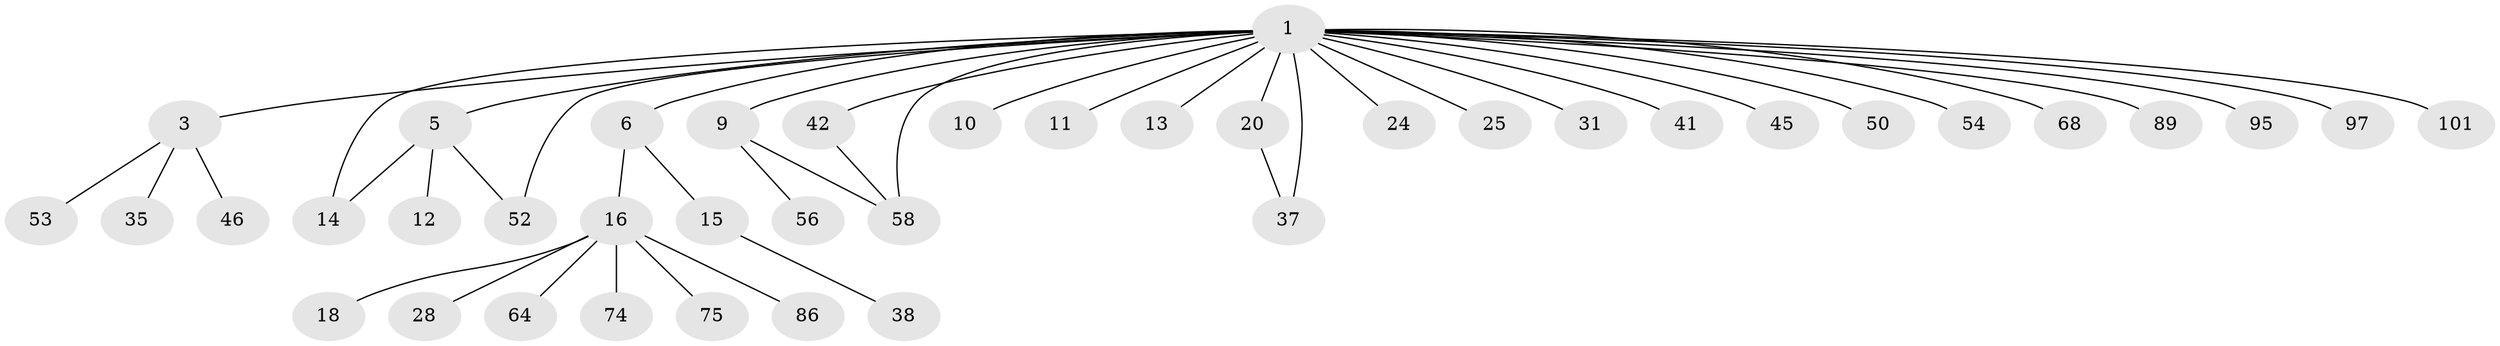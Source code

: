 // original degree distribution, {6: 0.007462686567164179, 28: 0.007462686567164179, 5: 0.022388059701492536, 8: 0.014925373134328358, 14: 0.007462686567164179, 2: 0.11940298507462686, 3: 0.11940298507462686, 1: 0.664179104477612, 4: 0.022388059701492536, 11: 0.007462686567164179, 9: 0.007462686567164179}
// Generated by graph-tools (version 1.1) at 2025/18/03/04/25 18:18:15]
// undirected, 40 vertices, 44 edges
graph export_dot {
graph [start="1"]
  node [color=gray90,style=filled];
  1 [super="+2+99+102+78+44+40"];
  3 [super="+4+23+26+114"];
  5 [super="+30+17+87+127+132+117+85+69+62+8+39"];
  6 [super="+118+65"];
  9 [super="+33+19"];
  10;
  11 [super="+59+92+48"];
  12 [super="+70"];
  13 [super="+36"];
  14;
  15;
  16 [super="+27+98+110+126"];
  18 [super="+115+29"];
  20 [super="+34+61+32+51+111+131+96+43"];
  24;
  25;
  28 [super="+71"];
  31;
  35 [super="+105+124"];
  37 [super="+47+80"];
  38;
  41 [super="+133"];
  42 [super="+130+60"];
  45;
  46;
  50;
  52 [super="+122+123"];
  53 [super="+77"];
  54;
  56;
  58 [super="+88"];
  64;
  68;
  74 [super="+119"];
  75;
  86;
  89;
  95;
  97;
  101;
  1 -- 3;
  1 -- 68;
  1 -- 5;
  1 -- 6;
  1 -- 9;
  1 -- 10;
  1 -- 11;
  1 -- 13 [weight=2];
  1 -- 14;
  1 -- 20;
  1 -- 24;
  1 -- 25;
  1 -- 89;
  1 -- 31;
  1 -- 95;
  1 -- 97;
  1 -- 37;
  1 -- 101;
  1 -- 41;
  1 -- 42;
  1 -- 45;
  1 -- 50;
  1 -- 52;
  1 -- 54;
  1 -- 58;
  3 -- 35;
  3 -- 53;
  3 -- 46;
  5 -- 14;
  5 -- 52;
  5 -- 12;
  6 -- 15;
  6 -- 16;
  9 -- 56;
  9 -- 58;
  15 -- 38;
  16 -- 18;
  16 -- 28;
  16 -- 64;
  16 -- 74;
  16 -- 75;
  16 -- 86;
  20 -- 37;
  42 -- 58;
}
